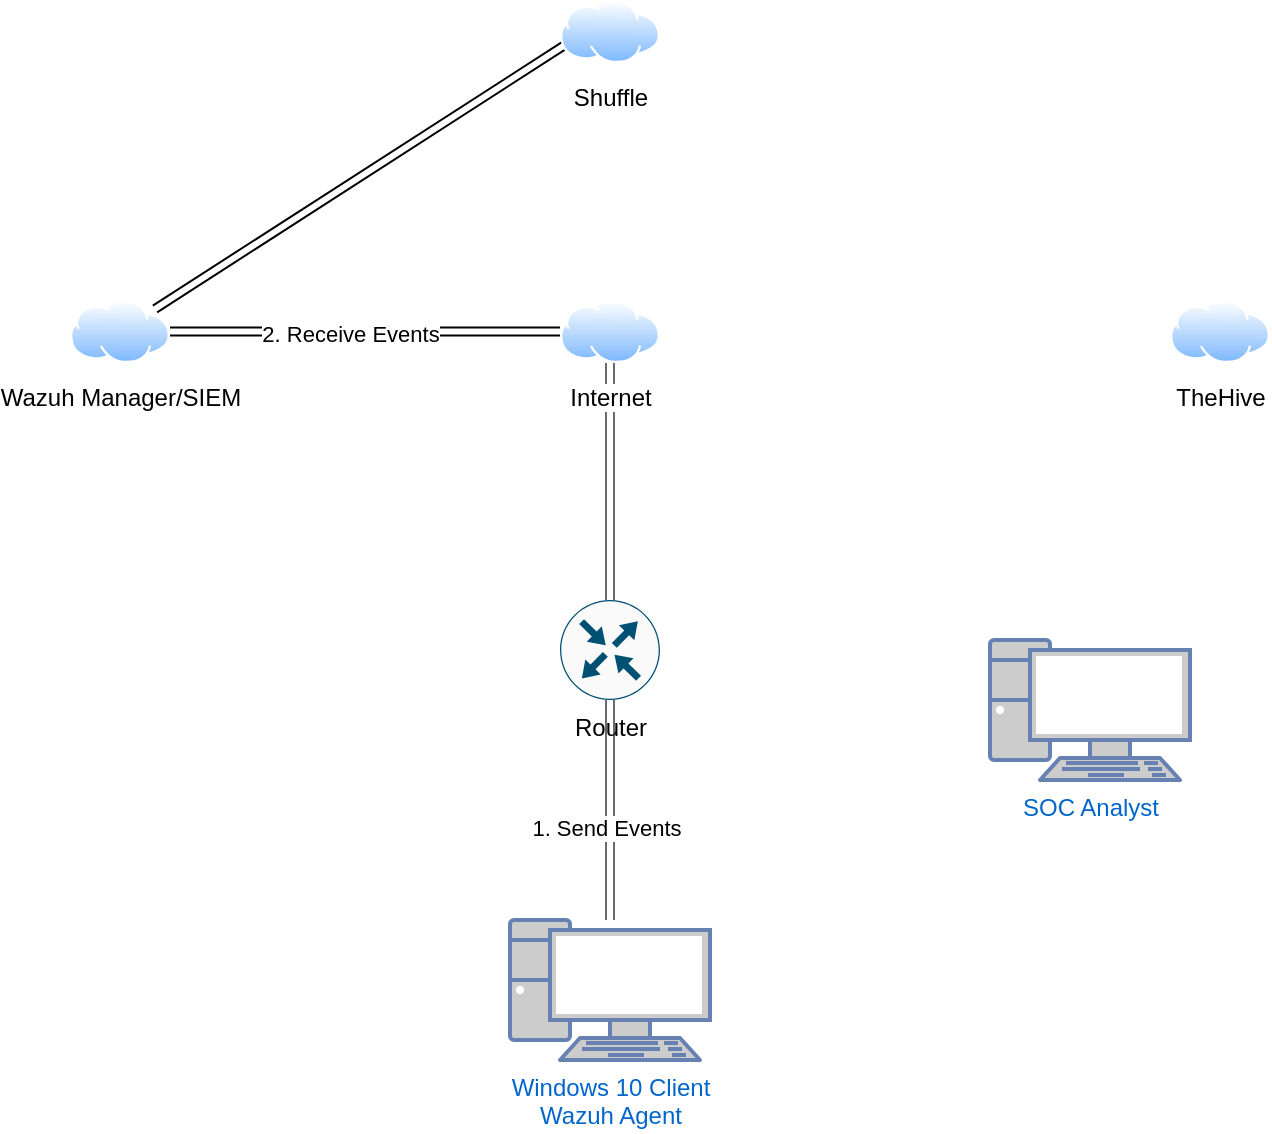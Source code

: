 <mxfile version="26.0.10">
  <diagram name="Page-1" id="oOs-A8sSS-fOqIIqgsNs">
    <mxGraphModel dx="660" dy="914" grid="1" gridSize="10" guides="1" tooltips="1" connect="1" arrows="1" fold="1" page="1" pageScale="1" pageWidth="850" pageHeight="1100" math="0" shadow="0">
      <root>
        <mxCell id="0" />
        <mxCell id="1" parent="0" />
        <mxCell id="xl0R2HCkzKnWkmgw3gWA-12" style="edgeStyle=orthogonalEdgeStyle;rounded=0;orthogonalLoop=1;jettySize=auto;html=1;startArrow=classic;startFill=1;shape=link;strokeColor=#6B6B6B;" edge="1" parent="1" source="xl0R2HCkzKnWkmgw3gWA-2">
          <mxGeometry relative="1" as="geometry">
            <mxPoint x="410" y="630" as="targetPoint" />
          </mxGeometry>
        </mxCell>
        <mxCell id="xl0R2HCkzKnWkmgw3gWA-1" value="Windows 10 Client&lt;div&gt;Wazuh Agent&lt;/div&gt;" style="fontColor=#0066CC;verticalAlign=top;verticalLabelPosition=bottom;labelPosition=center;align=center;html=1;outlineConnect=0;fillColor=#CCCCCC;strokeColor=#6881B3;gradientColor=none;gradientDirection=north;strokeWidth=2;shape=mxgraph.networks.pc;" vertex="1" parent="1">
          <mxGeometry x="360" y="770" width="100" height="70" as="geometry" />
        </mxCell>
        <mxCell id="xl0R2HCkzKnWkmgw3gWA-14" style="edgeStyle=orthogonalEdgeStyle;rounded=0;orthogonalLoop=1;jettySize=auto;html=1;shape=link;strokeColor=#6B6B6B;entryX=0.5;entryY=1;entryDx=0;entryDy=0;" edge="1" parent="1" source="xl0R2HCkzKnWkmgw3gWA-2" target="xl0R2HCkzKnWkmgw3gWA-3">
          <mxGeometry relative="1" as="geometry">
            <mxPoint x="410" y="520" as="targetPoint" />
          </mxGeometry>
        </mxCell>
        <mxCell id="xl0R2HCkzKnWkmgw3gWA-17" style="edgeStyle=orthogonalEdgeStyle;rounded=0;orthogonalLoop=1;jettySize=auto;html=1;shape=link;entryX=1;entryY=0.5;entryDx=0;entryDy=0;" edge="1" parent="1" source="xl0R2HCkzKnWkmgw3gWA-3" target="xl0R2HCkzKnWkmgw3gWA-4">
          <mxGeometry relative="1" as="geometry">
            <mxPoint x="240" y="476" as="targetPoint" />
          </mxGeometry>
        </mxCell>
        <mxCell id="xl0R2HCkzKnWkmgw3gWA-18" value="2. Receive Events" style="edgeLabel;html=1;align=center;verticalAlign=middle;resizable=0;points=[];" vertex="1" connectable="0" parent="xl0R2HCkzKnWkmgw3gWA-17">
          <mxGeometry x="0.075" y="1" relative="1" as="geometry">
            <mxPoint as="offset" />
          </mxGeometry>
        </mxCell>
        <mxCell id="xl0R2HCkzKnWkmgw3gWA-3" value="Internet" style="image;aspect=fixed;perimeter=ellipsePerimeter;html=1;align=center;shadow=0;dashed=0;spacingTop=3;image=img/lib/active_directory/internet_cloud.svg;" vertex="1" parent="1">
          <mxGeometry x="385" y="460" width="50" height="31.5" as="geometry" />
        </mxCell>
        <mxCell id="xl0R2HCkzKnWkmgw3gWA-19" style="rounded=0;orthogonalLoop=1;jettySize=auto;html=1;shape=link;entryX=0;entryY=0.75;entryDx=0;entryDy=0;" edge="1" parent="1" source="xl0R2HCkzKnWkmgw3gWA-4" target="xl0R2HCkzKnWkmgw3gWA-5">
          <mxGeometry relative="1" as="geometry">
            <mxPoint x="380" y="340" as="targetPoint" />
          </mxGeometry>
        </mxCell>
        <mxCell id="xl0R2HCkzKnWkmgw3gWA-4" value="Wazuh Manager/SIEM" style="image;aspect=fixed;perimeter=ellipsePerimeter;html=1;align=center;shadow=0;dashed=0;spacingTop=3;image=img/lib/active_directory/internet_cloud.svg;" vertex="1" parent="1">
          <mxGeometry x="140" y="460" width="50" height="31.5" as="geometry" />
        </mxCell>
        <mxCell id="xl0R2HCkzKnWkmgw3gWA-5" value="Shuffle&lt;div&gt;&lt;br&gt;&lt;/div&gt;" style="image;aspect=fixed;perimeter=ellipsePerimeter;html=1;align=center;shadow=0;dashed=0;spacingTop=3;image=img/lib/active_directory/internet_cloud.svg;" vertex="1" parent="1">
          <mxGeometry x="385" y="310" width="50" height="31.5" as="geometry" />
        </mxCell>
        <mxCell id="xl0R2HCkzKnWkmgw3gWA-6" value="&lt;div&gt;TheHive&lt;/div&gt;" style="image;aspect=fixed;perimeter=ellipsePerimeter;html=1;align=center;shadow=0;dashed=0;spacingTop=3;image=img/lib/active_directory/internet_cloud.svg;" vertex="1" parent="1">
          <mxGeometry x="690" y="460" width="50" height="31.5" as="geometry" />
        </mxCell>
        <mxCell id="xl0R2HCkzKnWkmgw3gWA-7" value="SOC Analyst" style="fontColor=#0066CC;verticalAlign=top;verticalLabelPosition=bottom;labelPosition=center;align=center;html=1;outlineConnect=0;fillColor=#CCCCCC;strokeColor=#6881B3;gradientColor=none;gradientDirection=north;strokeWidth=2;shape=mxgraph.networks.pc;" vertex="1" parent="1">
          <mxGeometry x="600" y="630" width="100" height="70" as="geometry" />
        </mxCell>
        <mxCell id="xl0R2HCkzKnWkmgw3gWA-15" value="" style="edgeStyle=orthogonalEdgeStyle;rounded=0;orthogonalLoop=1;jettySize=auto;html=1;startArrow=classic;startFill=1;shape=link;strokeColor=#6B6B6B;" edge="1" parent="1" source="xl0R2HCkzKnWkmgw3gWA-1" target="xl0R2HCkzKnWkmgw3gWA-2">
          <mxGeometry relative="1" as="geometry">
            <mxPoint x="410" y="630" as="targetPoint" />
            <mxPoint x="410" y="770" as="sourcePoint" />
          </mxGeometry>
        </mxCell>
        <mxCell id="xl0R2HCkzKnWkmgw3gWA-16" value="1. Send Events" style="edgeLabel;html=1;align=center;verticalAlign=middle;resizable=0;points=[];" vertex="1" connectable="0" parent="xl0R2HCkzKnWkmgw3gWA-15">
          <mxGeometry x="-0.168" y="2" relative="1" as="geometry">
            <mxPoint as="offset" />
          </mxGeometry>
        </mxCell>
        <mxCell id="xl0R2HCkzKnWkmgw3gWA-2" value="Router" style="sketch=0;points=[[0.5,0,0],[1,0.5,0],[0.5,1,0],[0,0.5,0],[0.145,0.145,0],[0.856,0.145,0],[0.855,0.856,0],[0.145,0.855,0]];verticalLabelPosition=bottom;html=1;verticalAlign=top;aspect=fixed;align=center;pointerEvents=1;shape=mxgraph.cisco19.rect;prIcon=router;fillColor=#FAFAFA;strokeColor=#005073;" vertex="1" parent="1">
          <mxGeometry x="385" y="610" width="50" height="50" as="geometry" />
        </mxCell>
      </root>
    </mxGraphModel>
  </diagram>
</mxfile>
